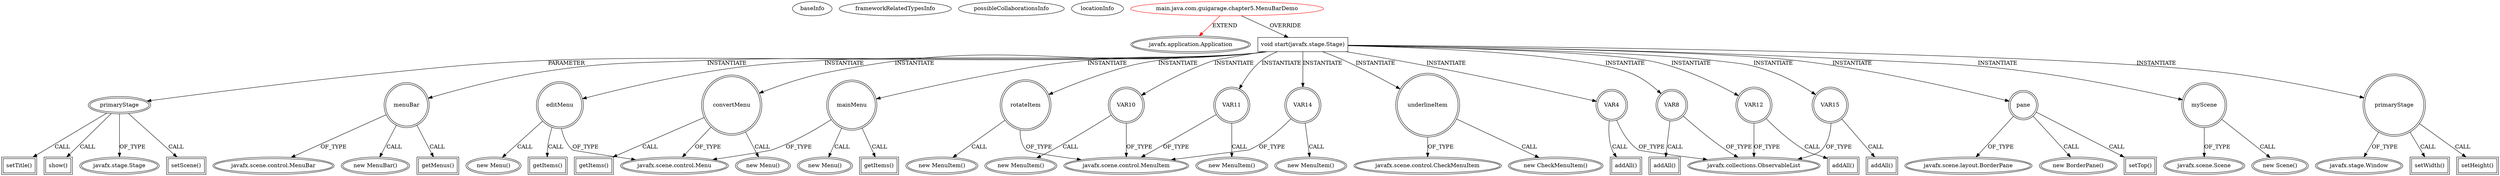 digraph {
baseInfo[graphId=2858,category="extension_graph",isAnonymous=false,possibleRelation=false]
frameworkRelatedTypesInfo[0="javafx.application.Application"]
possibleCollaborationsInfo[]
locationInfo[projectName="guigarage-mastering-javafx-controls",filePath="/guigarage-mastering-javafx-controls/mastering-javafx-controls-master/src/main/java/com/guigarage/chapter5/MenuBarDemo.java",contextSignature="MenuBarDemo",graphId="2858"]
0[label="main.java.com.guigarage.chapter5.MenuBarDemo",vertexType="ROOT_CLIENT_CLASS_DECLARATION",isFrameworkType=false,color=red]
1[label="javafx.application.Application",vertexType="FRAMEWORK_CLASS_TYPE",isFrameworkType=true,peripheries=2]
2[label="void start(javafx.stage.Stage)",vertexType="OVERRIDING_METHOD_DECLARATION",isFrameworkType=false,shape=box]
3[label="primaryStage",vertexType="PARAMETER_DECLARATION",isFrameworkType=true,peripheries=2]
4[label="javafx.stage.Stage",vertexType="FRAMEWORK_CLASS_TYPE",isFrameworkType=true,peripheries=2]
6[label="menuBar",vertexType="VARIABLE_EXPRESION",isFrameworkType=true,peripheries=2,shape=circle]
7[label="javafx.scene.control.MenuBar",vertexType="FRAMEWORK_CLASS_TYPE",isFrameworkType=true,peripheries=2]
5[label="new MenuBar()",vertexType="CONSTRUCTOR_CALL",isFrameworkType=true,peripheries=2]
9[label="mainMenu",vertexType="VARIABLE_EXPRESION",isFrameworkType=true,peripheries=2,shape=circle]
10[label="javafx.scene.control.Menu",vertexType="FRAMEWORK_CLASS_TYPE",isFrameworkType=true,peripheries=2]
8[label="new Menu()",vertexType="CONSTRUCTOR_CALL",isFrameworkType=true,peripheries=2]
12[label="rotateItem",vertexType="VARIABLE_EXPRESION",isFrameworkType=true,peripheries=2,shape=circle]
13[label="javafx.scene.control.MenuItem",vertexType="FRAMEWORK_CLASS_TYPE",isFrameworkType=true,peripheries=2]
11[label="new MenuItem()",vertexType="CONSTRUCTOR_CALL",isFrameworkType=true,peripheries=2]
15[label="underlineItem",vertexType="VARIABLE_EXPRESION",isFrameworkType=true,peripheries=2,shape=circle]
16[label="javafx.scene.control.CheckMenuItem",vertexType="FRAMEWORK_CLASS_TYPE",isFrameworkType=true,peripheries=2]
14[label="new CheckMenuItem()",vertexType="CONSTRUCTOR_CALL",isFrameworkType=true,peripheries=2]
17[label="VAR4",vertexType="VARIABLE_EXPRESION",isFrameworkType=true,peripheries=2,shape=circle]
19[label="javafx.collections.ObservableList",vertexType="FRAMEWORK_INTERFACE_TYPE",isFrameworkType=true,peripheries=2]
18[label="addAll()",vertexType="INSIDE_CALL",isFrameworkType=true,peripheries=2,shape=box]
21[label="getItems()",vertexType="INSIDE_CALL",isFrameworkType=true,peripheries=2,shape=box]
23[label="editMenu",vertexType="VARIABLE_EXPRESION",isFrameworkType=true,peripheries=2,shape=circle]
22[label="new Menu()",vertexType="CONSTRUCTOR_CALL",isFrameworkType=true,peripheries=2]
26[label="convertMenu",vertexType="VARIABLE_EXPRESION",isFrameworkType=true,peripheries=2,shape=circle]
25[label="new Menu()",vertexType="CONSTRUCTOR_CALL",isFrameworkType=true,peripheries=2]
28[label="VAR8",vertexType="VARIABLE_EXPRESION",isFrameworkType=true,peripheries=2,shape=circle]
29[label="addAll()",vertexType="INSIDE_CALL",isFrameworkType=true,peripheries=2,shape=box]
32[label="getItems()",vertexType="INSIDE_CALL",isFrameworkType=true,peripheries=2,shape=box]
34[label="VAR10",vertexType="VARIABLE_EXPRESION",isFrameworkType=true,peripheries=2,shape=circle]
33[label="new MenuItem()",vertexType="CONSTRUCTOR_CALL",isFrameworkType=true,peripheries=2]
37[label="VAR11",vertexType="VARIABLE_EXPRESION",isFrameworkType=true,peripheries=2,shape=circle]
36[label="new MenuItem()",vertexType="CONSTRUCTOR_CALL",isFrameworkType=true,peripheries=2]
39[label="VAR12",vertexType="VARIABLE_EXPRESION",isFrameworkType=true,peripheries=2,shape=circle]
40[label="addAll()",vertexType="INSIDE_CALL",isFrameworkType=true,peripheries=2,shape=box]
43[label="getItems()",vertexType="INSIDE_CALL",isFrameworkType=true,peripheries=2,shape=box]
45[label="VAR14",vertexType="VARIABLE_EXPRESION",isFrameworkType=true,peripheries=2,shape=circle]
44[label="new MenuItem()",vertexType="CONSTRUCTOR_CALL",isFrameworkType=true,peripheries=2]
47[label="VAR15",vertexType="VARIABLE_EXPRESION",isFrameworkType=true,peripheries=2,shape=circle]
48[label="addAll()",vertexType="INSIDE_CALL",isFrameworkType=true,peripheries=2,shape=box]
51[label="getMenus()",vertexType="INSIDE_CALL",isFrameworkType=true,peripheries=2,shape=box]
53[label="pane",vertexType="VARIABLE_EXPRESION",isFrameworkType=true,peripheries=2,shape=circle]
54[label="javafx.scene.layout.BorderPane",vertexType="FRAMEWORK_CLASS_TYPE",isFrameworkType=true,peripheries=2]
52[label="new BorderPane()",vertexType="CONSTRUCTOR_CALL",isFrameworkType=true,peripheries=2]
56[label="setTop()",vertexType="INSIDE_CALL",isFrameworkType=true,peripheries=2,shape=box]
58[label="myScene",vertexType="VARIABLE_EXPRESION",isFrameworkType=true,peripheries=2,shape=circle]
59[label="javafx.scene.Scene",vertexType="FRAMEWORK_CLASS_TYPE",isFrameworkType=true,peripheries=2]
57[label="new Scene()",vertexType="CONSTRUCTOR_CALL",isFrameworkType=true,peripheries=2]
61[label="setScene()",vertexType="INSIDE_CALL",isFrameworkType=true,peripheries=2,shape=box]
63[label="setTitle()",vertexType="INSIDE_CALL",isFrameworkType=true,peripheries=2,shape=box]
64[label="primaryStage",vertexType="VARIABLE_EXPRESION",isFrameworkType=true,peripheries=2,shape=circle]
66[label="javafx.stage.Window",vertexType="FRAMEWORK_CLASS_TYPE",isFrameworkType=true,peripheries=2]
65[label="setWidth()",vertexType="INSIDE_CALL",isFrameworkType=true,peripheries=2,shape=box]
68[label="setHeight()",vertexType="INSIDE_CALL",isFrameworkType=true,peripheries=2,shape=box]
70[label="show()",vertexType="INSIDE_CALL",isFrameworkType=true,peripheries=2,shape=box]
0->1[label="EXTEND",color=red]
0->2[label="OVERRIDE"]
3->4[label="OF_TYPE"]
2->3[label="PARAMETER"]
2->6[label="INSTANTIATE"]
6->7[label="OF_TYPE"]
6->5[label="CALL"]
2->9[label="INSTANTIATE"]
9->10[label="OF_TYPE"]
9->8[label="CALL"]
2->12[label="INSTANTIATE"]
12->13[label="OF_TYPE"]
12->11[label="CALL"]
2->15[label="INSTANTIATE"]
15->16[label="OF_TYPE"]
15->14[label="CALL"]
2->17[label="INSTANTIATE"]
17->19[label="OF_TYPE"]
17->18[label="CALL"]
9->21[label="CALL"]
2->23[label="INSTANTIATE"]
23->10[label="OF_TYPE"]
23->22[label="CALL"]
2->26[label="INSTANTIATE"]
26->10[label="OF_TYPE"]
26->25[label="CALL"]
2->28[label="INSTANTIATE"]
28->19[label="OF_TYPE"]
28->29[label="CALL"]
26->32[label="CALL"]
2->34[label="INSTANTIATE"]
34->13[label="OF_TYPE"]
34->33[label="CALL"]
2->37[label="INSTANTIATE"]
37->13[label="OF_TYPE"]
37->36[label="CALL"]
2->39[label="INSTANTIATE"]
39->19[label="OF_TYPE"]
39->40[label="CALL"]
23->43[label="CALL"]
2->45[label="INSTANTIATE"]
45->13[label="OF_TYPE"]
45->44[label="CALL"]
2->47[label="INSTANTIATE"]
47->19[label="OF_TYPE"]
47->48[label="CALL"]
6->51[label="CALL"]
2->53[label="INSTANTIATE"]
53->54[label="OF_TYPE"]
53->52[label="CALL"]
53->56[label="CALL"]
2->58[label="INSTANTIATE"]
58->59[label="OF_TYPE"]
58->57[label="CALL"]
3->61[label="CALL"]
3->63[label="CALL"]
2->64[label="INSTANTIATE"]
64->66[label="OF_TYPE"]
64->65[label="CALL"]
64->68[label="CALL"]
3->70[label="CALL"]
}
